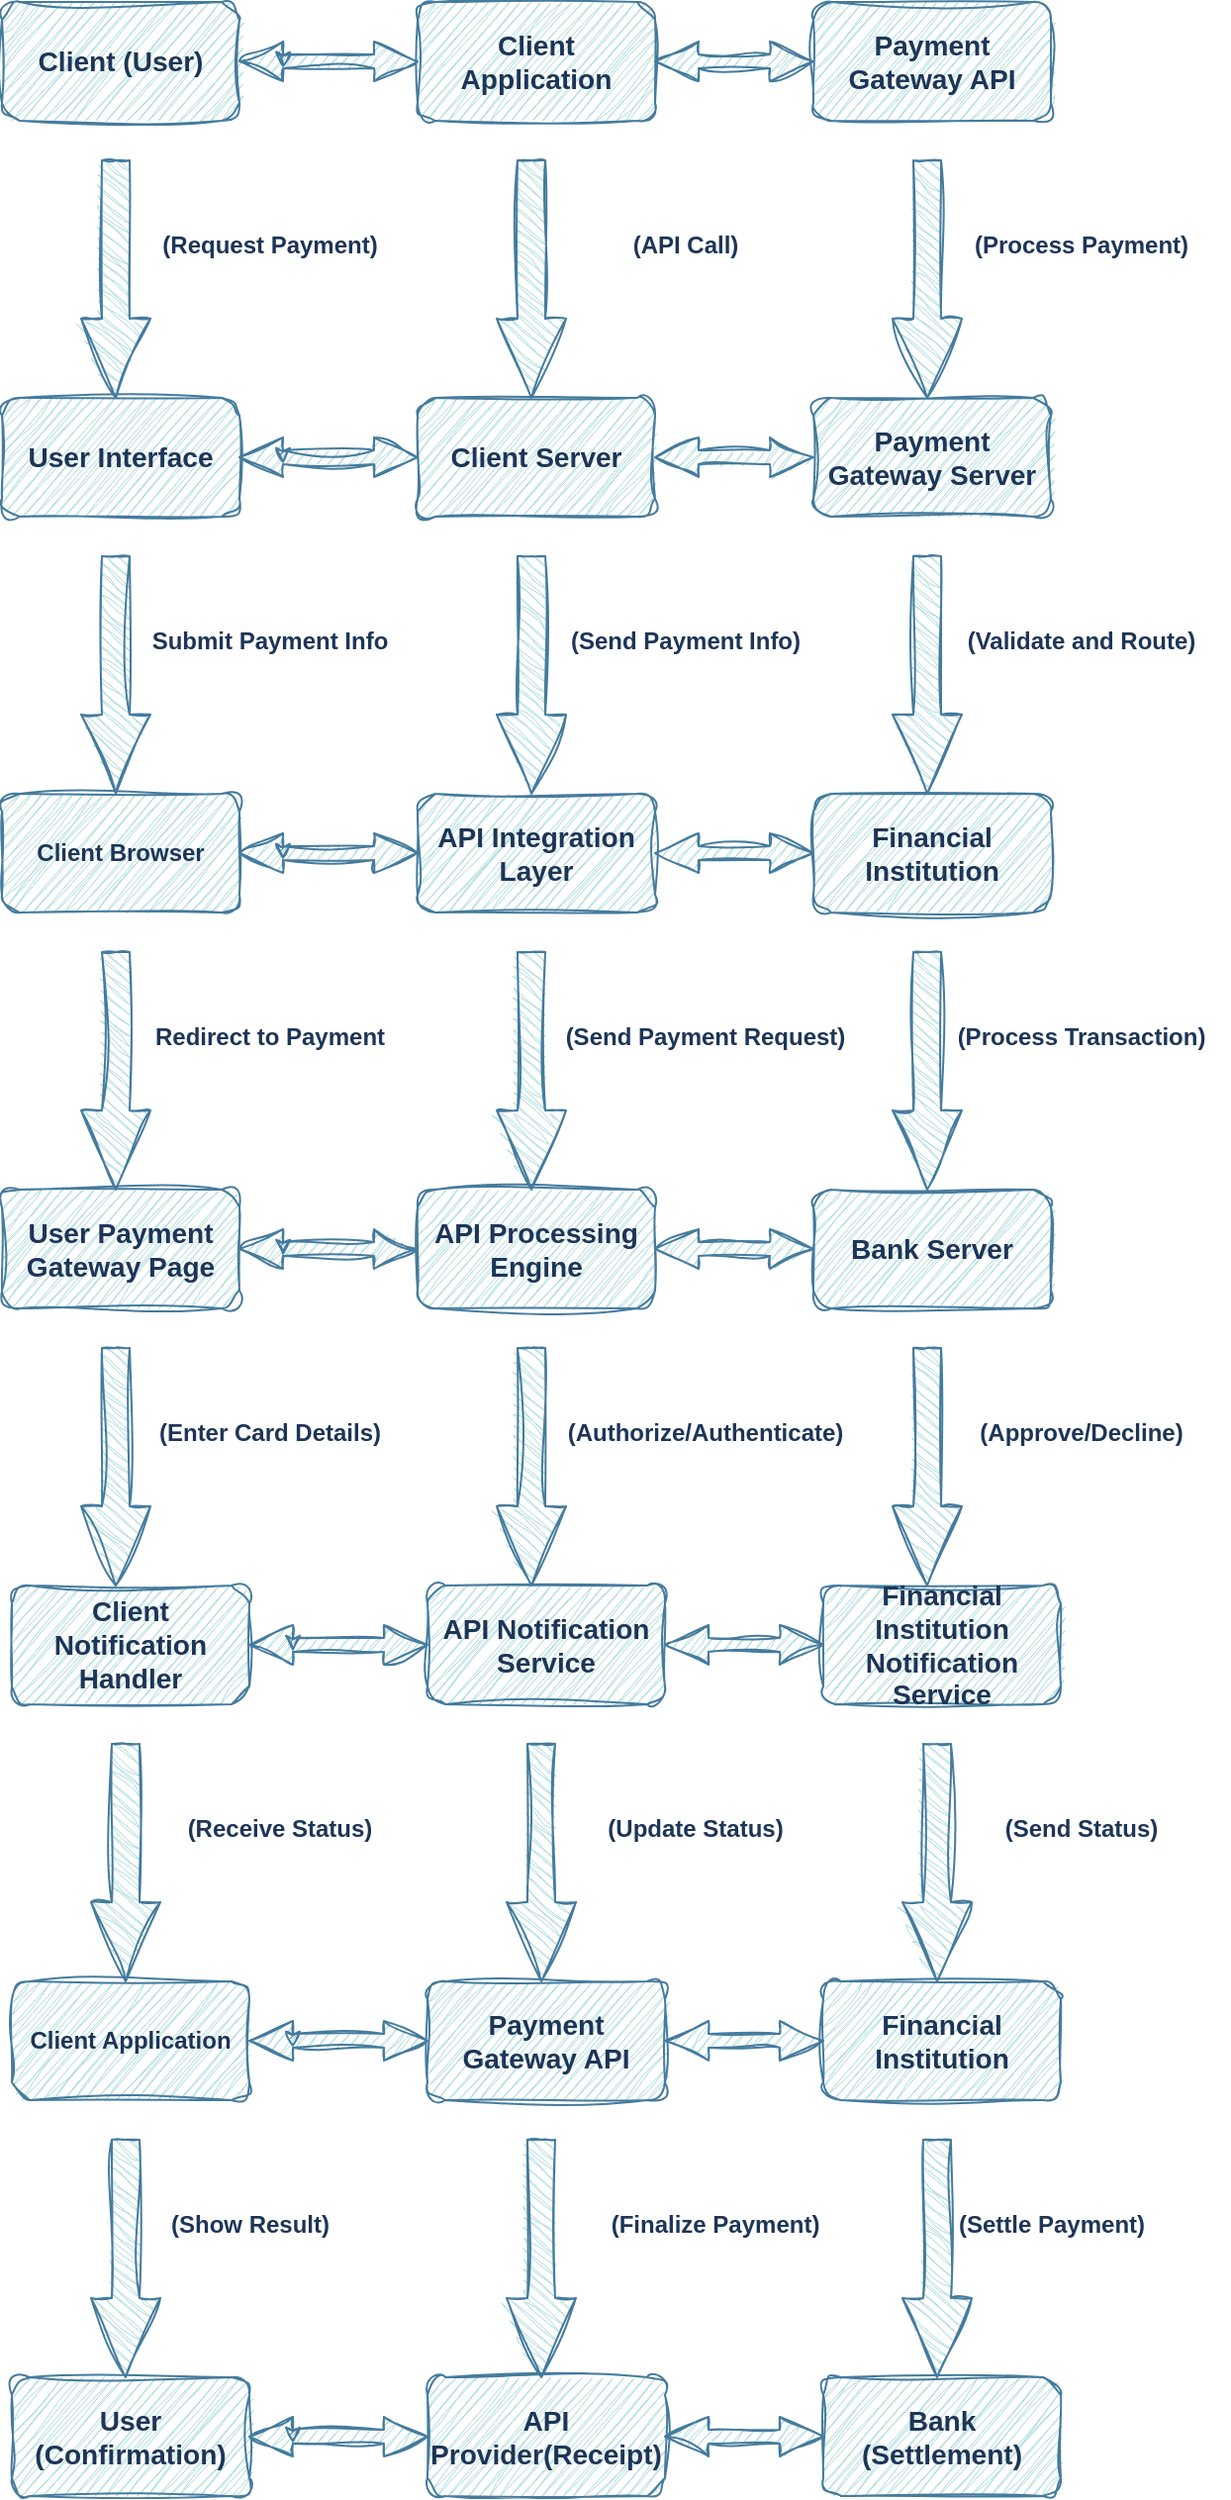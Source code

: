 <mxfile version="24.7.6">
  <diagram name="Page-1" id="52b1lF4dUszXcEWWKgWd">
    <mxGraphModel dx="1713" dy="1913" grid="1" gridSize="10" guides="1" tooltips="1" connect="1" arrows="1" fold="1" page="1" pageScale="1" pageWidth="850" pageHeight="1100" math="0" shadow="0">
      <root>
        <mxCell id="0" />
        <mxCell id="1" parent="0" />
        <mxCell id="gqFCZRHs8hvNs9leIOWQ-1" value="&lt;h3&gt;Client (User)&lt;/h3&gt;" style="rounded=1;whiteSpace=wrap;html=1;fillColor=#A8DADC;strokeColor=#457B9D;labelBackgroundColor=none;fontColor=#1D3557;sketch=1;curveFitting=1;jiggle=2;" parent="1" vertex="1">
          <mxGeometry x="140" y="40" width="120" height="60" as="geometry" />
        </mxCell>
        <mxCell id="gqFCZRHs8hvNs9leIOWQ-2" value="" style="html=1;shadow=0;dashed=0;align=center;verticalAlign=middle;shape=mxgraph.arrows2.twoWayArrow;dy=0.65;dx=22;labelBackgroundColor=none;fillColor=#A8DADC;strokeColor=#457B9D;fontColor=#1D3557;sketch=1;curveFitting=1;jiggle=2;rounded=1;" parent="1" vertex="1">
          <mxGeometry x="260" y="60" width="90" height="20" as="geometry" />
        </mxCell>
        <mxCell id="gqFCZRHs8hvNs9leIOWQ-3" value="&lt;h3&gt;Client Application&lt;/h3&gt;" style="rounded=1;whiteSpace=wrap;html=1;fillColor=#A8DADC;strokeColor=#457B9D;labelBackgroundColor=none;fontColor=#1D3557;sketch=1;curveFitting=1;jiggle=2;" parent="1" vertex="1">
          <mxGeometry x="350" y="40" width="120" height="60" as="geometry" />
        </mxCell>
        <mxCell id="WSGV7BfRgn2utAXJgyUl-1" style="edgeStyle=orthogonalEdgeStyle;rounded=1;orthogonalLoop=1;jettySize=auto;html=1;exitX=0;exitY=0;exitDx=22;exitDy=6.5;exitPerimeter=0;entryX=0;entryY=0;entryDx=22;entryDy=13.5;entryPerimeter=0;labelBackgroundColor=none;strokeColor=#457B9D;fontColor=default;sketch=1;curveFitting=1;jiggle=2;" edge="1" parent="1" source="gqFCZRHs8hvNs9leIOWQ-2" target="gqFCZRHs8hvNs9leIOWQ-2">
          <mxGeometry relative="1" as="geometry" />
        </mxCell>
        <mxCell id="WSGV7BfRgn2utAXJgyUl-2" value="" style="html=1;shadow=0;dashed=0;align=center;verticalAlign=middle;shape=mxgraph.arrows2.twoWayArrow;dy=0.65;dx=22;labelBackgroundColor=none;fillColor=#A8DADC;strokeColor=#457B9D;fontColor=#1D3557;sketch=1;curveFitting=1;jiggle=2;rounded=1;" vertex="1" parent="1">
          <mxGeometry x="470" y="60" width="80" height="20" as="geometry" />
        </mxCell>
        <mxCell id="WSGV7BfRgn2utAXJgyUl-3" value="&lt;h3&gt;Payment Gateway API&lt;/h3&gt;" style="rounded=1;whiteSpace=wrap;html=1;fillColor=#A8DADC;strokeColor=#457B9D;labelBackgroundColor=none;fontColor=#1D3557;sketch=1;curveFitting=1;jiggle=2;" vertex="1" parent="1">
          <mxGeometry x="550" y="40" width="120" height="60" as="geometry" />
        </mxCell>
        <mxCell id="WSGV7BfRgn2utAXJgyUl-4" value="" style="html=1;shadow=0;dashed=0;align=center;verticalAlign=middle;shape=mxgraph.arrows2.arrow;dy=0.6;dx=40;direction=south;notch=0;labelBackgroundColor=none;fillColor=#A8DADC;strokeColor=#457B9D;fontColor=#1D3557;sketch=1;curveFitting=1;jiggle=2;rounded=1;" vertex="1" parent="1">
          <mxGeometry x="180" y="120" width="35" height="120" as="geometry" />
        </mxCell>
        <mxCell id="WSGV7BfRgn2utAXJgyUl-5" value="&lt;b&gt;(Request Payment)&lt;/b&gt;" style="text;html=1;align=center;verticalAlign=middle;resizable=0;points=[];autosize=1;strokeColor=none;fillColor=none;labelBackgroundColor=none;fontColor=#1D3557;sketch=1;curveFitting=1;jiggle=2;rounded=1;" vertex="1" parent="1">
          <mxGeometry x="210" y="148" width="130" height="30" as="geometry" />
        </mxCell>
        <mxCell id="WSGV7BfRgn2utAXJgyUl-6" value="" style="html=1;shadow=0;dashed=0;align=center;verticalAlign=middle;shape=mxgraph.arrows2.arrow;dy=0.6;dx=40;direction=south;notch=0;labelBackgroundColor=none;fillColor=#A8DADC;strokeColor=#457B9D;fontColor=#1D3557;sketch=1;curveFitting=1;jiggle=2;rounded=1;" vertex="1" parent="1">
          <mxGeometry x="390" y="120" width="35" height="120" as="geometry" />
        </mxCell>
        <mxCell id="WSGV7BfRgn2utAXJgyUl-7" value="&lt;b&gt;(API Call)&lt;/b&gt;" style="text;html=1;align=center;verticalAlign=middle;resizable=0;points=[];autosize=1;strokeColor=none;fillColor=none;labelBackgroundColor=none;fontColor=#1D3557;sketch=1;curveFitting=1;jiggle=2;rounded=1;" vertex="1" parent="1">
          <mxGeometry x="445" y="148" width="80" height="30" as="geometry" />
        </mxCell>
        <mxCell id="WSGV7BfRgn2utAXJgyUl-9" value="" style="html=1;shadow=0;dashed=0;align=center;verticalAlign=middle;shape=mxgraph.arrows2.arrow;dy=0.6;dx=40;direction=south;notch=0;labelBackgroundColor=none;fillColor=#A8DADC;strokeColor=#457B9D;fontColor=#1D3557;sketch=1;curveFitting=1;jiggle=2;rounded=1;" vertex="1" parent="1">
          <mxGeometry x="590" y="120" width="35" height="120" as="geometry" />
        </mxCell>
        <mxCell id="WSGV7BfRgn2utAXJgyUl-10" value="&lt;b&gt;(Process Payment)&lt;/b&gt;" style="text;html=1;align=center;verticalAlign=middle;resizable=0;points=[];autosize=1;strokeColor=none;fillColor=none;labelBackgroundColor=none;fontColor=#1D3557;sketch=1;curveFitting=1;jiggle=2;rounded=1;" vertex="1" parent="1">
          <mxGeometry x="620" y="148" width="130" height="30" as="geometry" />
        </mxCell>
        <mxCell id="WSGV7BfRgn2utAXJgyUl-11" value="&lt;h3&gt;User Interface&lt;/h3&gt;" style="rounded=1;whiteSpace=wrap;html=1;fillColor=#A8DADC;strokeColor=#457B9D;labelBackgroundColor=none;fontColor=#1D3557;sketch=1;curveFitting=1;jiggle=2;" vertex="1" parent="1">
          <mxGeometry x="140" y="240" width="120" height="60" as="geometry" />
        </mxCell>
        <mxCell id="WSGV7BfRgn2utAXJgyUl-12" value="" style="html=1;shadow=0;dashed=0;align=center;verticalAlign=middle;shape=mxgraph.arrows2.twoWayArrow;dy=0.65;dx=22;labelBackgroundColor=none;fillColor=#A8DADC;strokeColor=#457B9D;fontColor=#1D3557;sketch=1;curveFitting=1;jiggle=2;rounded=1;" vertex="1" parent="1">
          <mxGeometry x="260" y="260" width="90" height="20" as="geometry" />
        </mxCell>
        <mxCell id="WSGV7BfRgn2utAXJgyUl-13" value="&lt;h3&gt;Client Server&lt;/h3&gt;" style="rounded=1;whiteSpace=wrap;html=1;fillColor=#A8DADC;strokeColor=#457B9D;labelBackgroundColor=none;fontColor=#1D3557;sketch=1;curveFitting=1;jiggle=2;" vertex="1" parent="1">
          <mxGeometry x="350" y="240" width="120" height="60" as="geometry" />
        </mxCell>
        <mxCell id="WSGV7BfRgn2utAXJgyUl-14" style="edgeStyle=orthogonalEdgeStyle;rounded=1;orthogonalLoop=1;jettySize=auto;html=1;exitX=0;exitY=0;exitDx=22;exitDy=6.5;exitPerimeter=0;entryX=0;entryY=0;entryDx=22;entryDy=13.5;entryPerimeter=0;labelBackgroundColor=none;strokeColor=#457B9D;fontColor=default;sketch=1;curveFitting=1;jiggle=2;" edge="1" source="WSGV7BfRgn2utAXJgyUl-12" target="WSGV7BfRgn2utAXJgyUl-12" parent="1">
          <mxGeometry relative="1" as="geometry" />
        </mxCell>
        <mxCell id="WSGV7BfRgn2utAXJgyUl-15" value="" style="html=1;shadow=0;dashed=0;align=center;verticalAlign=middle;shape=mxgraph.arrows2.twoWayArrow;dy=0.65;dx=22;labelBackgroundColor=none;fillColor=#A8DADC;strokeColor=#457B9D;fontColor=#1D3557;sketch=1;curveFitting=1;jiggle=2;rounded=1;" vertex="1" parent="1">
          <mxGeometry x="470" y="260" width="80" height="20" as="geometry" />
        </mxCell>
        <mxCell id="WSGV7BfRgn2utAXJgyUl-16" value="&lt;h3&gt;Payment Gateway Server&lt;/h3&gt;" style="rounded=1;whiteSpace=wrap;html=1;fillColor=#A8DADC;strokeColor=#457B9D;labelBackgroundColor=none;fontColor=#1D3557;sketch=1;curveFitting=1;jiggle=2;" vertex="1" parent="1">
          <mxGeometry x="550" y="240" width="120" height="60" as="geometry" />
        </mxCell>
        <mxCell id="WSGV7BfRgn2utAXJgyUl-17" value="" style="html=1;shadow=0;dashed=0;align=center;verticalAlign=middle;shape=mxgraph.arrows2.arrow;dy=0.6;dx=40;direction=south;notch=0;labelBackgroundColor=none;fillColor=#A8DADC;strokeColor=#457B9D;fontColor=#1D3557;sketch=1;curveFitting=1;jiggle=2;rounded=1;" vertex="1" parent="1">
          <mxGeometry x="180" y="320" width="35" height="120" as="geometry" />
        </mxCell>
        <mxCell id="WSGV7BfRgn2utAXJgyUl-18" value="&lt;b&gt;Submit Payment Info&lt;/b&gt;" style="text;html=1;align=center;verticalAlign=middle;resizable=0;points=[];autosize=1;strokeColor=none;fillColor=none;labelBackgroundColor=none;fontColor=#1D3557;sketch=1;curveFitting=1;jiggle=2;rounded=1;" vertex="1" parent="1">
          <mxGeometry x="205" y="348" width="140" height="30" as="geometry" />
        </mxCell>
        <mxCell id="WSGV7BfRgn2utAXJgyUl-19" value="" style="html=1;shadow=0;dashed=0;align=center;verticalAlign=middle;shape=mxgraph.arrows2.arrow;dy=0.6;dx=40;direction=south;notch=0;labelBackgroundColor=none;fillColor=#A8DADC;strokeColor=#457B9D;fontColor=#1D3557;sketch=1;curveFitting=1;jiggle=2;rounded=1;" vertex="1" parent="1">
          <mxGeometry x="390" y="320" width="35" height="120" as="geometry" />
        </mxCell>
        <mxCell id="WSGV7BfRgn2utAXJgyUl-20" value="&lt;b&gt;(Send Payment Info)&lt;/b&gt;" style="text;html=1;align=center;verticalAlign=middle;resizable=0;points=[];autosize=1;strokeColor=none;fillColor=none;labelBackgroundColor=none;fontColor=#1D3557;sketch=1;curveFitting=1;jiggle=2;rounded=1;" vertex="1" parent="1">
          <mxGeometry x="415" y="348" width="140" height="30" as="geometry" />
        </mxCell>
        <mxCell id="WSGV7BfRgn2utAXJgyUl-21" value="" style="html=1;shadow=0;dashed=0;align=center;verticalAlign=middle;shape=mxgraph.arrows2.arrow;dy=0.6;dx=40;direction=south;notch=0;labelBackgroundColor=none;fillColor=#A8DADC;strokeColor=#457B9D;fontColor=#1D3557;sketch=1;curveFitting=1;jiggle=2;rounded=1;" vertex="1" parent="1">
          <mxGeometry x="590" y="320" width="35" height="120" as="geometry" />
        </mxCell>
        <mxCell id="WSGV7BfRgn2utAXJgyUl-22" value="&lt;b&gt;(Validate and Route)&lt;/b&gt;" style="text;html=1;align=center;verticalAlign=middle;resizable=0;points=[];autosize=1;strokeColor=none;fillColor=none;labelBackgroundColor=none;fontColor=#1D3557;sketch=1;curveFitting=1;jiggle=2;rounded=1;" vertex="1" parent="1">
          <mxGeometry x="615" y="348" width="140" height="30" as="geometry" />
        </mxCell>
        <mxCell id="WSGV7BfRgn2utAXJgyUl-45" value="&lt;b&gt;Client Browser&lt;/b&gt;" style="rounded=1;whiteSpace=wrap;html=1;fillColor=#A8DADC;strokeColor=#457B9D;labelBackgroundColor=none;fontColor=#1D3557;sketch=1;curveFitting=1;jiggle=2;" vertex="1" parent="1">
          <mxGeometry x="140" y="440" width="120" height="60" as="geometry" />
        </mxCell>
        <mxCell id="WSGV7BfRgn2utAXJgyUl-46" value="" style="html=1;shadow=0;dashed=0;align=center;verticalAlign=middle;shape=mxgraph.arrows2.twoWayArrow;dy=0.65;dx=22;labelBackgroundColor=none;fillColor=#A8DADC;strokeColor=#457B9D;fontColor=#1D3557;sketch=1;curveFitting=1;jiggle=2;rounded=1;" vertex="1" parent="1">
          <mxGeometry x="260" y="460" width="90" height="20" as="geometry" />
        </mxCell>
        <mxCell id="WSGV7BfRgn2utAXJgyUl-47" value="&lt;h3&gt;API Integration Layer&lt;/h3&gt;" style="rounded=1;whiteSpace=wrap;html=1;fillColor=#A8DADC;strokeColor=#457B9D;labelBackgroundColor=none;fontColor=#1D3557;sketch=1;curveFitting=1;jiggle=2;" vertex="1" parent="1">
          <mxGeometry x="350" y="440" width="120" height="60" as="geometry" />
        </mxCell>
        <mxCell id="WSGV7BfRgn2utAXJgyUl-48" style="edgeStyle=orthogonalEdgeStyle;rounded=1;orthogonalLoop=1;jettySize=auto;html=1;exitX=0;exitY=0;exitDx=22;exitDy=6.5;exitPerimeter=0;entryX=0;entryY=0;entryDx=22;entryDy=13.5;entryPerimeter=0;labelBackgroundColor=none;strokeColor=#457B9D;fontColor=default;sketch=1;curveFitting=1;jiggle=2;" edge="1" source="WSGV7BfRgn2utAXJgyUl-46" target="WSGV7BfRgn2utAXJgyUl-46" parent="1">
          <mxGeometry relative="1" as="geometry" />
        </mxCell>
        <mxCell id="WSGV7BfRgn2utAXJgyUl-49" value="" style="html=1;shadow=0;dashed=0;align=center;verticalAlign=middle;shape=mxgraph.arrows2.twoWayArrow;dy=0.65;dx=22;labelBackgroundColor=none;fillColor=#A8DADC;strokeColor=#457B9D;fontColor=#1D3557;sketch=1;curveFitting=1;jiggle=2;rounded=1;" vertex="1" parent="1">
          <mxGeometry x="470" y="460" width="80" height="20" as="geometry" />
        </mxCell>
        <mxCell id="WSGV7BfRgn2utAXJgyUl-50" value="&lt;h3&gt;Financial Institution&lt;/h3&gt;" style="rounded=1;whiteSpace=wrap;html=1;fillColor=#A8DADC;strokeColor=#457B9D;labelBackgroundColor=none;fontColor=#1D3557;sketch=1;curveFitting=1;jiggle=2;" vertex="1" parent="1">
          <mxGeometry x="550" y="440" width="120" height="60" as="geometry" />
        </mxCell>
        <mxCell id="WSGV7BfRgn2utAXJgyUl-51" value="" style="html=1;shadow=0;dashed=0;align=center;verticalAlign=middle;shape=mxgraph.arrows2.arrow;dy=0.6;dx=40;direction=south;notch=0;labelBackgroundColor=none;fillColor=#A8DADC;strokeColor=#457B9D;fontColor=#1D3557;sketch=1;curveFitting=1;jiggle=2;rounded=1;" vertex="1" parent="1">
          <mxGeometry x="180" y="520" width="35" height="120" as="geometry" />
        </mxCell>
        <mxCell id="WSGV7BfRgn2utAXJgyUl-52" value="&lt;b&gt;Redirect to Payment&lt;/b&gt;" style="text;html=1;align=center;verticalAlign=middle;resizable=0;points=[];autosize=1;strokeColor=none;fillColor=none;labelBackgroundColor=none;fontColor=#1D3557;sketch=1;curveFitting=1;jiggle=2;rounded=1;" vertex="1" parent="1">
          <mxGeometry x="205" y="548" width="140" height="30" as="geometry" />
        </mxCell>
        <mxCell id="WSGV7BfRgn2utAXJgyUl-53" value="" style="html=1;shadow=0;dashed=0;align=center;verticalAlign=middle;shape=mxgraph.arrows2.arrow;dy=0.6;dx=40;direction=south;notch=0;labelBackgroundColor=none;fillColor=#A8DADC;strokeColor=#457B9D;fontColor=#1D3557;sketch=1;curveFitting=1;jiggle=2;rounded=1;" vertex="1" parent="1">
          <mxGeometry x="390" y="520" width="35" height="120" as="geometry" />
        </mxCell>
        <mxCell id="WSGV7BfRgn2utAXJgyUl-54" value="&lt;b&gt;(Send Payment Request)&lt;/b&gt;" style="text;html=1;align=center;verticalAlign=middle;resizable=0;points=[];autosize=1;strokeColor=none;fillColor=none;labelBackgroundColor=none;fontColor=#1D3557;sketch=1;curveFitting=1;jiggle=2;rounded=1;" vertex="1" parent="1">
          <mxGeometry x="415" y="548" width="160" height="30" as="geometry" />
        </mxCell>
        <mxCell id="WSGV7BfRgn2utAXJgyUl-55" value="" style="html=1;shadow=0;dashed=0;align=center;verticalAlign=middle;shape=mxgraph.arrows2.arrow;dy=0.6;dx=40;direction=south;notch=0;labelBackgroundColor=none;fillColor=#A8DADC;strokeColor=#457B9D;fontColor=#1D3557;sketch=1;curveFitting=1;jiggle=2;rounded=1;" vertex="1" parent="1">
          <mxGeometry x="590" y="520" width="35" height="120" as="geometry" />
        </mxCell>
        <mxCell id="WSGV7BfRgn2utAXJgyUl-56" value="&lt;b&gt;(Process Transaction)&lt;/b&gt;" style="text;html=1;align=center;verticalAlign=middle;resizable=0;points=[];autosize=1;strokeColor=none;fillColor=none;labelBackgroundColor=none;fontColor=#1D3557;sketch=1;curveFitting=1;jiggle=2;rounded=1;" vertex="1" parent="1">
          <mxGeometry x="610" y="548" width="150" height="30" as="geometry" />
        </mxCell>
        <mxCell id="WSGV7BfRgn2utAXJgyUl-57" value="&lt;h3&gt;User Payment Gateway Page&lt;/h3&gt;" style="rounded=1;whiteSpace=wrap;html=1;fillColor=#A8DADC;strokeColor=#457B9D;labelBackgroundColor=none;fontColor=#1D3557;sketch=1;curveFitting=1;jiggle=2;" vertex="1" parent="1">
          <mxGeometry x="140" y="640" width="120" height="60" as="geometry" />
        </mxCell>
        <mxCell id="WSGV7BfRgn2utAXJgyUl-58" value="" style="html=1;shadow=0;dashed=0;align=center;verticalAlign=middle;shape=mxgraph.arrows2.twoWayArrow;dy=0.65;dx=22;labelBackgroundColor=none;fillColor=#A8DADC;strokeColor=#457B9D;fontColor=#1D3557;sketch=1;curveFitting=1;jiggle=2;rounded=1;" vertex="1" parent="1">
          <mxGeometry x="260" y="660" width="90" height="20" as="geometry" />
        </mxCell>
        <mxCell id="WSGV7BfRgn2utAXJgyUl-59" value="&lt;h3&gt;API Processing Engine&lt;/h3&gt;" style="rounded=1;whiteSpace=wrap;html=1;fillColor=#A8DADC;strokeColor=#457B9D;labelBackgroundColor=none;fontColor=#1D3557;sketch=1;curveFitting=1;jiggle=2;" vertex="1" parent="1">
          <mxGeometry x="350" y="640" width="120" height="60" as="geometry" />
        </mxCell>
        <mxCell id="WSGV7BfRgn2utAXJgyUl-60" style="edgeStyle=orthogonalEdgeStyle;rounded=1;orthogonalLoop=1;jettySize=auto;html=1;exitX=0;exitY=0;exitDx=22;exitDy=6.5;exitPerimeter=0;entryX=0;entryY=0;entryDx=22;entryDy=13.5;entryPerimeter=0;labelBackgroundColor=none;strokeColor=#457B9D;fontColor=default;sketch=1;curveFitting=1;jiggle=2;" edge="1" source="WSGV7BfRgn2utAXJgyUl-58" target="WSGV7BfRgn2utAXJgyUl-58" parent="1">
          <mxGeometry relative="1" as="geometry" />
        </mxCell>
        <mxCell id="WSGV7BfRgn2utAXJgyUl-61" value="" style="html=1;shadow=0;dashed=0;align=center;verticalAlign=middle;shape=mxgraph.arrows2.twoWayArrow;dy=0.65;dx=22;labelBackgroundColor=none;fillColor=#A8DADC;strokeColor=#457B9D;fontColor=#1D3557;sketch=1;curveFitting=1;jiggle=2;rounded=1;" vertex="1" parent="1">
          <mxGeometry x="470" y="660" width="80" height="20" as="geometry" />
        </mxCell>
        <mxCell id="WSGV7BfRgn2utAXJgyUl-62" value="&lt;h3&gt;Bank Server&lt;/h3&gt;" style="rounded=1;whiteSpace=wrap;html=1;fillColor=#A8DADC;strokeColor=#457B9D;labelBackgroundColor=none;fontColor=#1D3557;sketch=1;curveFitting=1;jiggle=2;" vertex="1" parent="1">
          <mxGeometry x="550" y="640" width="120" height="60" as="geometry" />
        </mxCell>
        <mxCell id="WSGV7BfRgn2utAXJgyUl-63" value="" style="html=1;shadow=0;dashed=0;align=center;verticalAlign=middle;shape=mxgraph.arrows2.arrow;dy=0.6;dx=40;direction=south;notch=0;labelBackgroundColor=none;fillColor=#A8DADC;strokeColor=#457B9D;fontColor=#1D3557;sketch=1;curveFitting=1;jiggle=2;rounded=1;" vertex="1" parent="1">
          <mxGeometry x="180" y="720" width="35" height="120" as="geometry" />
        </mxCell>
        <mxCell id="WSGV7BfRgn2utAXJgyUl-64" value="&lt;b&gt;(Enter Card Details)&lt;/b&gt;" style="text;html=1;align=center;verticalAlign=middle;resizable=0;points=[];autosize=1;strokeColor=none;fillColor=none;labelBackgroundColor=none;fontColor=#1D3557;sketch=1;curveFitting=1;jiggle=2;rounded=1;" vertex="1" parent="1">
          <mxGeometry x="205" y="748" width="140" height="30" as="geometry" />
        </mxCell>
        <mxCell id="WSGV7BfRgn2utAXJgyUl-65" value="" style="html=1;shadow=0;dashed=0;align=center;verticalAlign=middle;shape=mxgraph.arrows2.arrow;dy=0.6;dx=40;direction=south;notch=0;labelBackgroundColor=none;fillColor=#A8DADC;strokeColor=#457B9D;fontColor=#1D3557;sketch=1;curveFitting=1;jiggle=2;rounded=1;" vertex="1" parent="1">
          <mxGeometry x="390" y="720" width="35" height="120" as="geometry" />
        </mxCell>
        <mxCell id="WSGV7BfRgn2utAXJgyUl-66" value="&lt;b&gt;(Authorize/Authenticate)&lt;/b&gt;" style="text;html=1;align=center;verticalAlign=middle;resizable=0;points=[];autosize=1;strokeColor=none;fillColor=none;labelBackgroundColor=none;fontColor=#1D3557;sketch=1;curveFitting=1;jiggle=2;rounded=1;" vertex="1" parent="1">
          <mxGeometry x="415" y="748" width="160" height="30" as="geometry" />
        </mxCell>
        <mxCell id="WSGV7BfRgn2utAXJgyUl-67" value="" style="html=1;shadow=0;dashed=0;align=center;verticalAlign=middle;shape=mxgraph.arrows2.arrow;dy=0.6;dx=40;direction=south;notch=0;labelBackgroundColor=none;fillColor=#A8DADC;strokeColor=#457B9D;fontColor=#1D3557;sketch=1;curveFitting=1;jiggle=2;rounded=1;" vertex="1" parent="1">
          <mxGeometry x="590" y="720" width="35" height="120" as="geometry" />
        </mxCell>
        <mxCell id="WSGV7BfRgn2utAXJgyUl-68" value="&lt;b&gt;(Approve/Decline)&lt;/b&gt;" style="text;html=1;align=center;verticalAlign=middle;resizable=0;points=[];autosize=1;strokeColor=none;fillColor=none;labelBackgroundColor=none;fontColor=#1D3557;sketch=1;curveFitting=1;jiggle=2;rounded=1;" vertex="1" parent="1">
          <mxGeometry x="620" y="748" width="130" height="30" as="geometry" />
        </mxCell>
        <mxCell id="WSGV7BfRgn2utAXJgyUl-198" value="&lt;h3&gt;Client Notification Handler&lt;/h3&gt;" style="rounded=1;whiteSpace=wrap;html=1;fillColor=#A8DADC;strokeColor=#457B9D;labelBackgroundColor=none;fontColor=#1D3557;sketch=1;curveFitting=1;jiggle=2;" vertex="1" parent="1">
          <mxGeometry x="145" y="840" width="120" height="60" as="geometry" />
        </mxCell>
        <mxCell id="WSGV7BfRgn2utAXJgyUl-199" value="" style="html=1;shadow=0;dashed=0;align=center;verticalAlign=middle;shape=mxgraph.arrows2.twoWayArrow;dy=0.65;dx=22;labelBackgroundColor=none;fillColor=#A8DADC;strokeColor=#457B9D;fontColor=#1D3557;sketch=1;curveFitting=1;jiggle=2;rounded=1;" vertex="1" parent="1">
          <mxGeometry x="265" y="860" width="90" height="20" as="geometry" />
        </mxCell>
        <mxCell id="WSGV7BfRgn2utAXJgyUl-200" value="&lt;h3&gt;API Notification Service&lt;/h3&gt;" style="rounded=1;whiteSpace=wrap;html=1;fillColor=#A8DADC;strokeColor=#457B9D;labelBackgroundColor=none;fontColor=#1D3557;sketch=1;curveFitting=1;jiggle=2;" vertex="1" parent="1">
          <mxGeometry x="355" y="840" width="120" height="60" as="geometry" />
        </mxCell>
        <mxCell id="WSGV7BfRgn2utAXJgyUl-201" style="edgeStyle=orthogonalEdgeStyle;rounded=1;orthogonalLoop=1;jettySize=auto;html=1;exitX=0;exitY=0;exitDx=22;exitDy=6.5;exitPerimeter=0;entryX=0;entryY=0;entryDx=22;entryDy=13.5;entryPerimeter=0;labelBackgroundColor=none;strokeColor=#457B9D;fontColor=default;sketch=1;curveFitting=1;jiggle=2;" edge="1" source="WSGV7BfRgn2utAXJgyUl-199" target="WSGV7BfRgn2utAXJgyUl-199" parent="1">
          <mxGeometry relative="1" as="geometry" />
        </mxCell>
        <mxCell id="WSGV7BfRgn2utAXJgyUl-202" value="" style="html=1;shadow=0;dashed=0;align=center;verticalAlign=middle;shape=mxgraph.arrows2.twoWayArrow;dy=0.65;dx=22;labelBackgroundColor=none;fillColor=#A8DADC;strokeColor=#457B9D;fontColor=#1D3557;sketch=1;curveFitting=1;jiggle=2;rounded=1;" vertex="1" parent="1">
          <mxGeometry x="475" y="860" width="80" height="20" as="geometry" />
        </mxCell>
        <mxCell id="WSGV7BfRgn2utAXJgyUl-203" value="&lt;h3&gt;Financial Institution Notification Service&lt;/h3&gt;" style="rounded=1;whiteSpace=wrap;html=1;fillColor=#A8DADC;strokeColor=#457B9D;labelBackgroundColor=none;fontColor=#1D3557;sketch=1;curveFitting=1;jiggle=2;" vertex="1" parent="1">
          <mxGeometry x="555" y="840" width="120" height="60" as="geometry" />
        </mxCell>
        <mxCell id="WSGV7BfRgn2utAXJgyUl-204" value="" style="html=1;shadow=0;dashed=0;align=center;verticalAlign=middle;shape=mxgraph.arrows2.arrow;dy=0.6;dx=40;direction=south;notch=0;labelBackgroundColor=none;fillColor=#A8DADC;strokeColor=#457B9D;fontColor=#1D3557;sketch=1;curveFitting=1;jiggle=2;rounded=1;" vertex="1" parent="1">
          <mxGeometry x="185" y="920" width="35" height="120" as="geometry" />
        </mxCell>
        <mxCell id="WSGV7BfRgn2utAXJgyUl-205" value="&lt;b&gt;(Receive Status)&lt;/b&gt;" style="text;html=1;align=center;verticalAlign=middle;resizable=0;points=[];autosize=1;strokeColor=none;fillColor=none;labelBackgroundColor=none;fontColor=#1D3557;sketch=1;curveFitting=1;jiggle=2;rounded=1;" vertex="1" parent="1">
          <mxGeometry x="220" y="948" width="120" height="30" as="geometry" />
        </mxCell>
        <mxCell id="WSGV7BfRgn2utAXJgyUl-206" value="" style="html=1;shadow=0;dashed=0;align=center;verticalAlign=middle;shape=mxgraph.arrows2.arrow;dy=0.6;dx=40;direction=south;notch=0;labelBackgroundColor=none;fillColor=#A8DADC;strokeColor=#457B9D;fontColor=#1D3557;sketch=1;curveFitting=1;jiggle=2;rounded=1;" vertex="1" parent="1">
          <mxGeometry x="395" y="920" width="35" height="120" as="geometry" />
        </mxCell>
        <mxCell id="WSGV7BfRgn2utAXJgyUl-207" value="&lt;b&gt;(Update Status)&lt;/b&gt;" style="text;html=1;align=center;verticalAlign=middle;resizable=0;points=[];autosize=1;strokeColor=none;fillColor=none;labelBackgroundColor=none;fontColor=#1D3557;sketch=1;curveFitting=1;jiggle=2;rounded=1;" vertex="1" parent="1">
          <mxGeometry x="435" y="948" width="110" height="30" as="geometry" />
        </mxCell>
        <mxCell id="WSGV7BfRgn2utAXJgyUl-208" value="" style="html=1;shadow=0;dashed=0;align=center;verticalAlign=middle;shape=mxgraph.arrows2.arrow;dy=0.6;dx=40;direction=south;notch=0;labelBackgroundColor=none;fillColor=#A8DADC;strokeColor=#457B9D;fontColor=#1D3557;sketch=1;curveFitting=1;jiggle=2;rounded=1;" vertex="1" parent="1">
          <mxGeometry x="595" y="920" width="35" height="120" as="geometry" />
        </mxCell>
        <mxCell id="WSGV7BfRgn2utAXJgyUl-209" value="&lt;b&gt;Client Application&lt;/b&gt;" style="rounded=1;whiteSpace=wrap;html=1;fillColor=#A8DADC;strokeColor=#457B9D;labelBackgroundColor=none;fontColor=#1D3557;sketch=1;curveFitting=1;jiggle=2;" vertex="1" parent="1">
          <mxGeometry x="145" y="1040" width="120" height="60" as="geometry" />
        </mxCell>
        <mxCell id="WSGV7BfRgn2utAXJgyUl-210" value="" style="html=1;shadow=0;dashed=0;align=center;verticalAlign=middle;shape=mxgraph.arrows2.twoWayArrow;dy=0.65;dx=22;labelBackgroundColor=none;fillColor=#A8DADC;strokeColor=#457B9D;fontColor=#1D3557;sketch=1;curveFitting=1;jiggle=2;rounded=1;" vertex="1" parent="1">
          <mxGeometry x="265" y="1060" width="90" height="20" as="geometry" />
        </mxCell>
        <mxCell id="WSGV7BfRgn2utAXJgyUl-211" value="&lt;h3&gt;Payment Gateway API&lt;/h3&gt;" style="rounded=1;whiteSpace=wrap;html=1;fillColor=#A8DADC;strokeColor=#457B9D;labelBackgroundColor=none;fontColor=#1D3557;sketch=1;curveFitting=1;jiggle=2;" vertex="1" parent="1">
          <mxGeometry x="355" y="1040" width="120" height="60" as="geometry" />
        </mxCell>
        <mxCell id="WSGV7BfRgn2utAXJgyUl-212" style="edgeStyle=orthogonalEdgeStyle;rounded=1;orthogonalLoop=1;jettySize=auto;html=1;exitX=0;exitY=0;exitDx=22;exitDy=6.5;exitPerimeter=0;entryX=0;entryY=0;entryDx=22;entryDy=13.5;entryPerimeter=0;labelBackgroundColor=none;strokeColor=#457B9D;fontColor=default;sketch=1;curveFitting=1;jiggle=2;" edge="1" source="WSGV7BfRgn2utAXJgyUl-210" target="WSGV7BfRgn2utAXJgyUl-210" parent="1">
          <mxGeometry relative="1" as="geometry" />
        </mxCell>
        <mxCell id="WSGV7BfRgn2utAXJgyUl-213" value="" style="html=1;shadow=0;dashed=0;align=center;verticalAlign=middle;shape=mxgraph.arrows2.twoWayArrow;dy=0.65;dx=22;labelBackgroundColor=none;fillColor=#A8DADC;strokeColor=#457B9D;fontColor=#1D3557;sketch=1;curveFitting=1;jiggle=2;rounded=1;" vertex="1" parent="1">
          <mxGeometry x="475" y="1060" width="80" height="20" as="geometry" />
        </mxCell>
        <mxCell id="WSGV7BfRgn2utAXJgyUl-214" value="&lt;h3&gt;Financial Institution&lt;/h3&gt;" style="rounded=1;whiteSpace=wrap;html=1;fillColor=#A8DADC;strokeColor=#457B9D;labelBackgroundColor=none;fontColor=#1D3557;sketch=1;curveFitting=1;jiggle=2;" vertex="1" parent="1">
          <mxGeometry x="555" y="1040" width="120" height="60" as="geometry" />
        </mxCell>
        <mxCell id="WSGV7BfRgn2utAXJgyUl-215" value="" style="html=1;shadow=0;dashed=0;align=center;verticalAlign=middle;shape=mxgraph.arrows2.arrow;dy=0.6;dx=40;direction=south;notch=0;labelBackgroundColor=none;fillColor=#A8DADC;strokeColor=#457B9D;fontColor=#1D3557;sketch=1;curveFitting=1;jiggle=2;rounded=1;" vertex="1" parent="1">
          <mxGeometry x="185" y="1120" width="35" height="120" as="geometry" />
        </mxCell>
        <mxCell id="WSGV7BfRgn2utAXJgyUl-216" value="&lt;b&gt;(Show Result)&lt;/b&gt;" style="text;html=1;align=center;verticalAlign=middle;resizable=0;points=[];autosize=1;strokeColor=none;fillColor=none;labelBackgroundColor=none;fontColor=#1D3557;sketch=1;curveFitting=1;jiggle=2;rounded=1;" vertex="1" parent="1">
          <mxGeometry x="215" y="1148" width="100" height="30" as="geometry" />
        </mxCell>
        <mxCell id="WSGV7BfRgn2utAXJgyUl-217" value="" style="html=1;shadow=0;dashed=0;align=center;verticalAlign=middle;shape=mxgraph.arrows2.arrow;dy=0.6;dx=40;direction=south;notch=0;labelBackgroundColor=none;fillColor=#A8DADC;strokeColor=#457B9D;fontColor=#1D3557;sketch=1;curveFitting=1;jiggle=2;rounded=1;" vertex="1" parent="1">
          <mxGeometry x="395" y="1120" width="35" height="120" as="geometry" />
        </mxCell>
        <mxCell id="WSGV7BfRgn2utAXJgyUl-218" value="&lt;b&gt;(Finalize Payment)&lt;/b&gt;" style="text;html=1;align=center;verticalAlign=middle;resizable=0;points=[];autosize=1;strokeColor=none;fillColor=none;labelBackgroundColor=none;fontColor=#1D3557;sketch=1;curveFitting=1;jiggle=2;rounded=1;" vertex="1" parent="1">
          <mxGeometry x="435" y="1148" width="130" height="30" as="geometry" />
        </mxCell>
        <mxCell id="WSGV7BfRgn2utAXJgyUl-219" value="" style="html=1;shadow=0;dashed=0;align=center;verticalAlign=middle;shape=mxgraph.arrows2.arrow;dy=0.6;dx=40;direction=south;notch=0;labelBackgroundColor=none;fillColor=#A8DADC;strokeColor=#457B9D;fontColor=#1D3557;sketch=1;curveFitting=1;jiggle=2;rounded=1;" vertex="1" parent="1">
          <mxGeometry x="595" y="1120" width="35" height="120" as="geometry" />
        </mxCell>
        <mxCell id="WSGV7BfRgn2utAXJgyUl-220" value="&lt;h3&gt;User (Confirmation)&lt;/h3&gt;" style="rounded=1;whiteSpace=wrap;html=1;fillColor=#A8DADC;strokeColor=#457B9D;labelBackgroundColor=none;fontColor=#1D3557;sketch=1;curveFitting=1;jiggle=2;" vertex="1" parent="1">
          <mxGeometry x="145" y="1240" width="120" height="60" as="geometry" />
        </mxCell>
        <mxCell id="WSGV7BfRgn2utAXJgyUl-221" value="" style="html=1;shadow=0;dashed=0;align=center;verticalAlign=middle;shape=mxgraph.arrows2.twoWayArrow;dy=0.65;dx=22;labelBackgroundColor=none;fillColor=#A8DADC;strokeColor=#457B9D;fontColor=#1D3557;sketch=1;curveFitting=1;jiggle=2;rounded=1;" vertex="1" parent="1">
          <mxGeometry x="265" y="1260" width="90" height="20" as="geometry" />
        </mxCell>
        <mxCell id="WSGV7BfRgn2utAXJgyUl-222" value="&lt;h3&gt;API Provider(Receipt)&lt;/h3&gt;" style="rounded=1;whiteSpace=wrap;html=1;fillColor=#A8DADC;strokeColor=#457B9D;labelBackgroundColor=none;fontColor=#1D3557;sketch=1;curveFitting=1;jiggle=2;" vertex="1" parent="1">
          <mxGeometry x="355" y="1240" width="120" height="60" as="geometry" />
        </mxCell>
        <mxCell id="WSGV7BfRgn2utAXJgyUl-223" style="edgeStyle=orthogonalEdgeStyle;rounded=1;orthogonalLoop=1;jettySize=auto;html=1;exitX=0;exitY=0;exitDx=22;exitDy=6.5;exitPerimeter=0;entryX=0;entryY=0;entryDx=22;entryDy=13.5;entryPerimeter=0;labelBackgroundColor=none;strokeColor=#457B9D;fontColor=default;sketch=1;curveFitting=1;jiggle=2;" edge="1" source="WSGV7BfRgn2utAXJgyUl-221" target="WSGV7BfRgn2utAXJgyUl-221" parent="1">
          <mxGeometry relative="1" as="geometry" />
        </mxCell>
        <mxCell id="WSGV7BfRgn2utAXJgyUl-224" value="" style="html=1;shadow=0;dashed=0;align=center;verticalAlign=middle;shape=mxgraph.arrows2.twoWayArrow;dy=0.65;dx=22;labelBackgroundColor=none;fillColor=#A8DADC;strokeColor=#457B9D;fontColor=#1D3557;sketch=1;curveFitting=1;jiggle=2;rounded=1;" vertex="1" parent="1">
          <mxGeometry x="475" y="1260" width="80" height="20" as="geometry" />
        </mxCell>
        <mxCell id="WSGV7BfRgn2utAXJgyUl-225" value="&lt;h3&gt;Bank (Settlement)&lt;/h3&gt;" style="rounded=1;whiteSpace=wrap;html=1;fillColor=#A8DADC;strokeColor=#457B9D;labelBackgroundColor=none;fontColor=#1D3557;sketch=1;curveFitting=1;jiggle=2;" vertex="1" parent="1">
          <mxGeometry x="555" y="1240" width="120" height="60" as="geometry" />
        </mxCell>
        <mxCell id="WSGV7BfRgn2utAXJgyUl-231" value="&lt;b&gt;(Send Status)&lt;/b&gt;" style="text;html=1;align=center;verticalAlign=middle;resizable=0;points=[];autosize=1;strokeColor=none;fillColor=none;labelBackgroundColor=none;fontColor=#1D3557;sketch=1;curveFitting=1;jiggle=2;rounded=1;" vertex="1" parent="1">
          <mxGeometry x="635" y="948" width="100" height="30" as="geometry" />
        </mxCell>
        <mxCell id="WSGV7BfRgn2utAXJgyUl-232" value="&lt;b&gt;(Settle Payment)&lt;/b&gt;" style="text;html=1;align=center;verticalAlign=middle;resizable=0;points=[];autosize=1;strokeColor=none;fillColor=none;labelBackgroundColor=none;fontColor=#1D3557;sketch=1;curveFitting=1;jiggle=2;rounded=1;" vertex="1" parent="1">
          <mxGeometry x="610" y="1148" width="120" height="30" as="geometry" />
        </mxCell>
      </root>
    </mxGraphModel>
  </diagram>
</mxfile>
